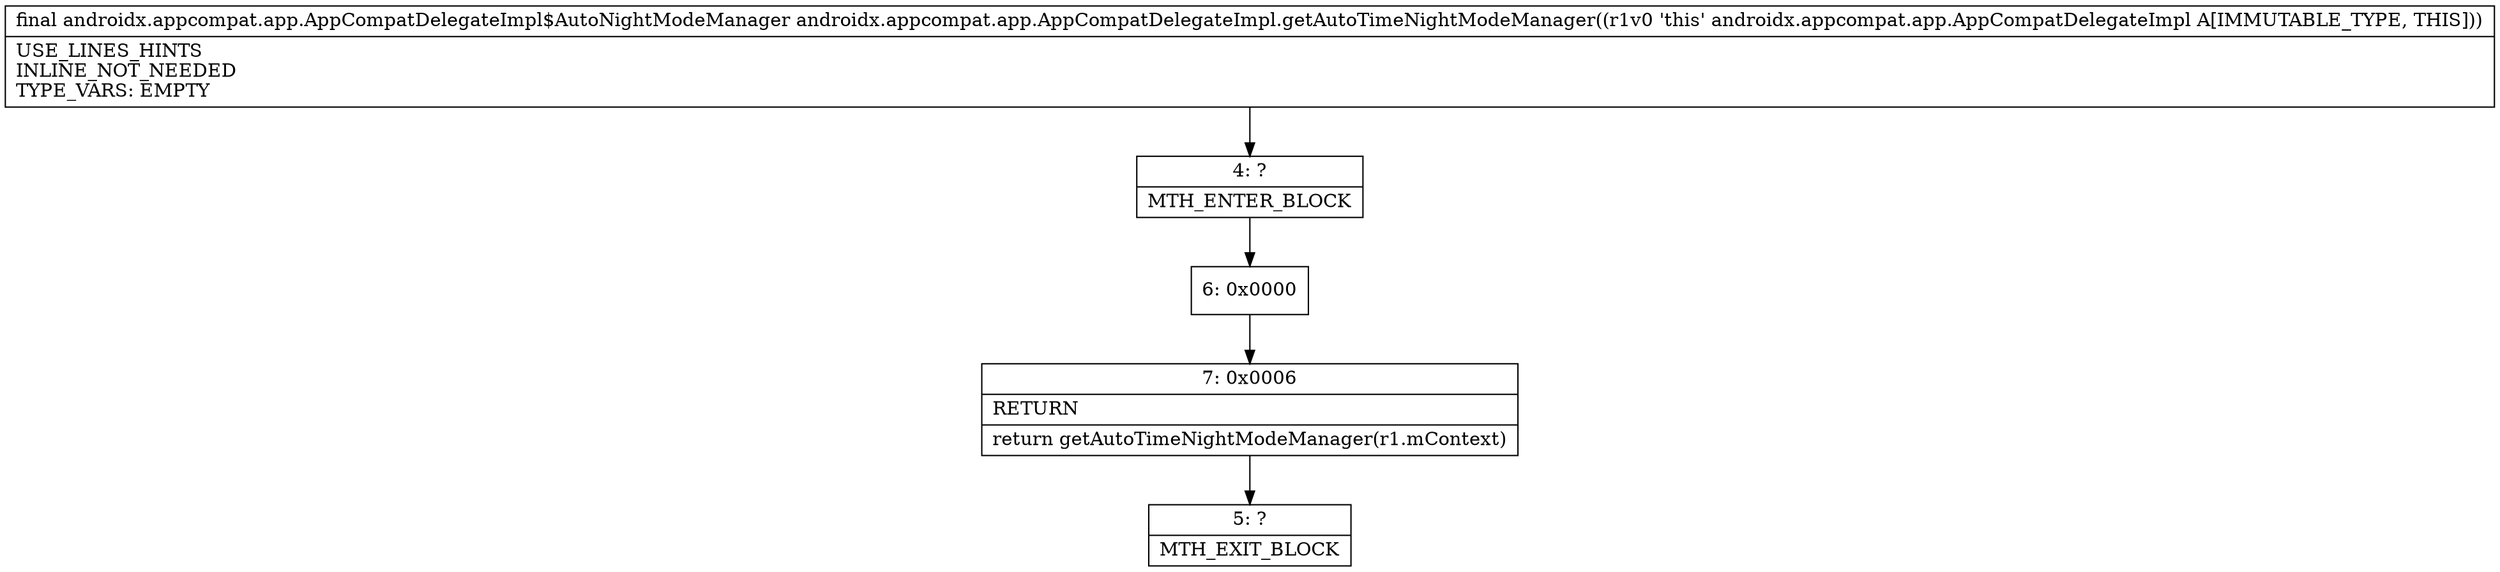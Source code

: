 digraph "CFG forandroidx.appcompat.app.AppCompatDelegateImpl.getAutoTimeNightModeManager()Landroidx\/appcompat\/app\/AppCompatDelegateImpl$AutoNightModeManager;" {
Node_4 [shape=record,label="{4\:\ ?|MTH_ENTER_BLOCK\l}"];
Node_6 [shape=record,label="{6\:\ 0x0000}"];
Node_7 [shape=record,label="{7\:\ 0x0006|RETURN\l|return getAutoTimeNightModeManager(r1.mContext)\l}"];
Node_5 [shape=record,label="{5\:\ ?|MTH_EXIT_BLOCK\l}"];
MethodNode[shape=record,label="{final androidx.appcompat.app.AppCompatDelegateImpl$AutoNightModeManager androidx.appcompat.app.AppCompatDelegateImpl.getAutoTimeNightModeManager((r1v0 'this' androidx.appcompat.app.AppCompatDelegateImpl A[IMMUTABLE_TYPE, THIS]))  | USE_LINES_HINTS\lINLINE_NOT_NEEDED\lTYPE_VARS: EMPTY\l}"];
MethodNode -> Node_4;Node_4 -> Node_6;
Node_6 -> Node_7;
Node_7 -> Node_5;
}

